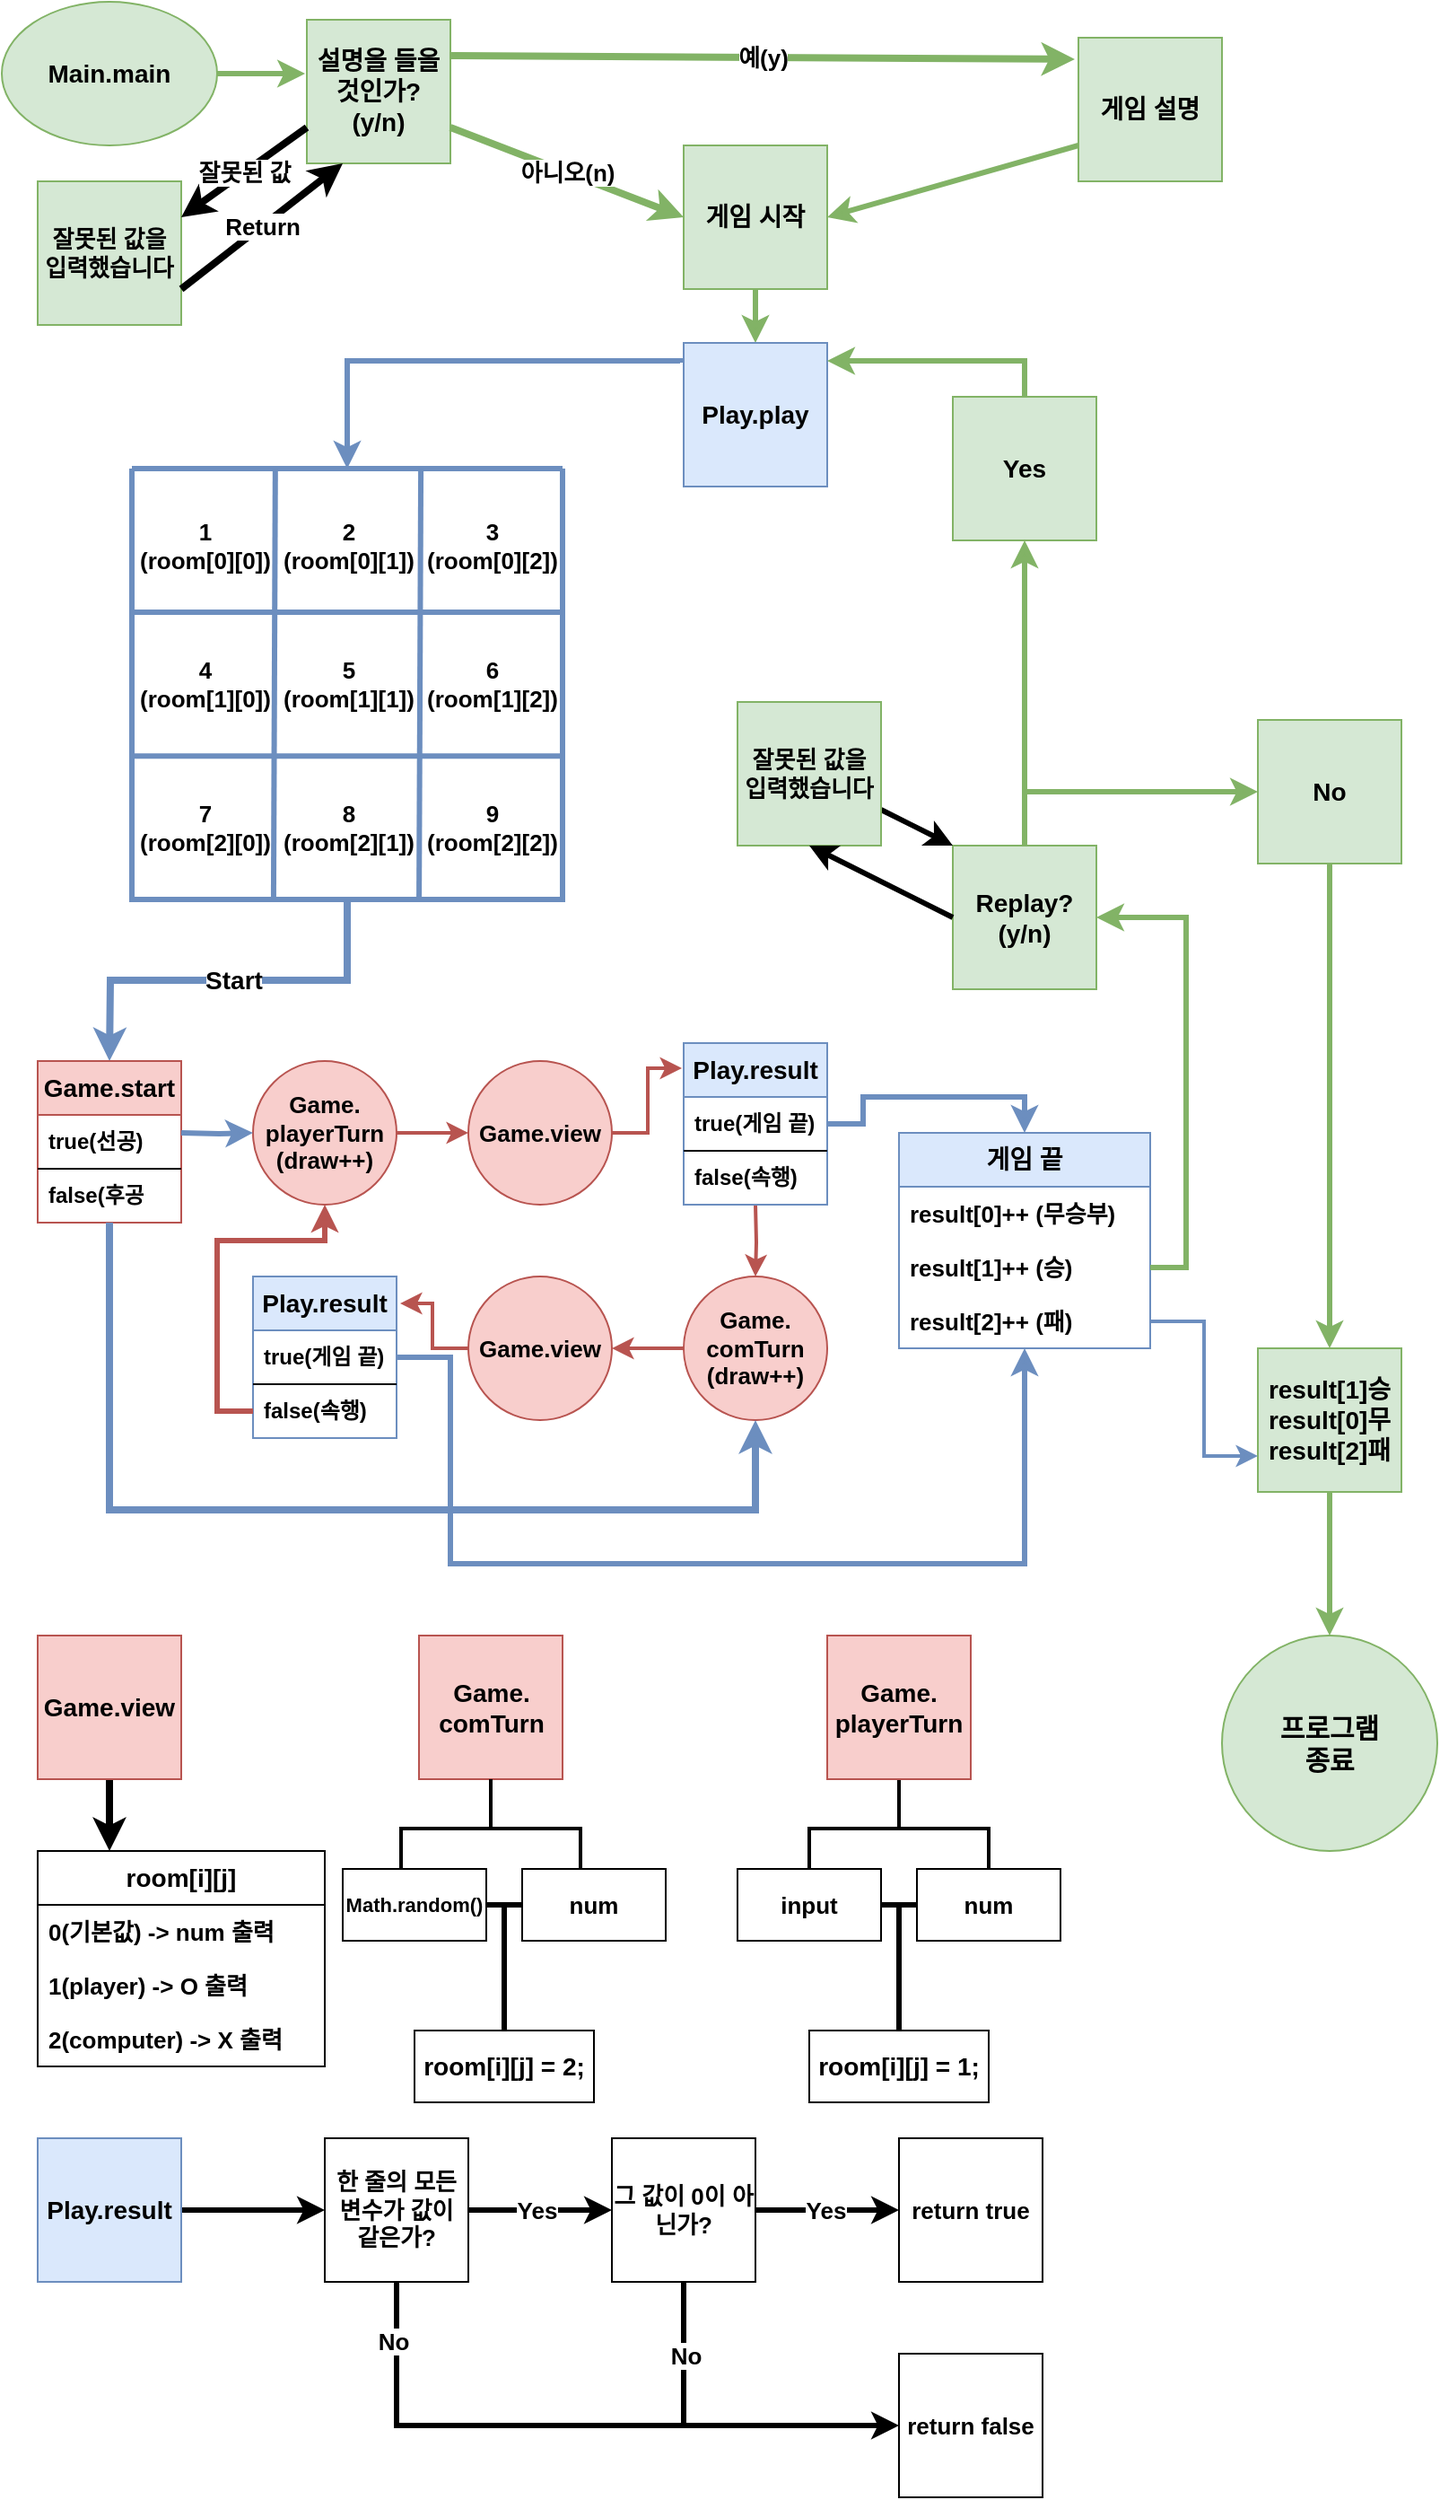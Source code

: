 <mxfile version="24.6.5" type="github">
  <diagram name="페이지-1" id="zQ6fkaXsuuHTTgVvBU81">
    <mxGraphModel dx="1434" dy="780" grid="1" gridSize="10" guides="1" tooltips="1" connect="1" arrows="1" fold="1" page="1" pageScale="1" pageWidth="827" pageHeight="1169" math="0" shadow="0">
      <root>
        <mxCell id="0" />
        <mxCell id="1" parent="0" />
        <mxCell id="F0Aoox405uuBWXgV2QDC-126" value="" style="strokeWidth=2;html=1;shape=mxgraph.flowchart.annotation_2;align=left;labelPosition=right;pointerEvents=1;rotation=90;" vertex="1" parent="1">
          <mxGeometry x="492.5" y="977.5" width="55" height="100" as="geometry" />
        </mxCell>
        <mxCell id="F0Aoox405uuBWXgV2QDC-1" value="Main.main" style="ellipse;whiteSpace=wrap;html=1;fontStyle=1;fontSize=14;fillColor=#d5e8d4;strokeColor=#82b366;" vertex="1" parent="1">
          <mxGeometry x="20" y="10" width="120" height="80" as="geometry" />
        </mxCell>
        <mxCell id="F0Aoox405uuBWXgV2QDC-2" value="설명을 들을 것인가?&lt;div style=&quot;font-size: 14px;&quot;&gt;(y/n)&lt;/div&gt;" style="whiteSpace=wrap;html=1;aspect=fixed;fontStyle=1;fontSize=14;fillColor=#d5e8d4;strokeColor=#82b366;" vertex="1" parent="1">
          <mxGeometry x="190" y="20" width="80" height="80" as="geometry" />
        </mxCell>
        <mxCell id="F0Aoox405uuBWXgV2QDC-166" style="edgeStyle=orthogonalEdgeStyle;rounded=0;orthogonalLoop=1;jettySize=auto;html=1;exitX=0.5;exitY=1;exitDx=0;exitDy=0;entryX=0.5;entryY=0;entryDx=0;entryDy=0;strokeWidth=3;fillColor=#d5e8d4;strokeColor=#82b366;" edge="1" parent="1" source="F0Aoox405uuBWXgV2QDC-6" target="F0Aoox405uuBWXgV2QDC-29">
          <mxGeometry relative="1" as="geometry" />
        </mxCell>
        <mxCell id="F0Aoox405uuBWXgV2QDC-6" value="게임 시작" style="whiteSpace=wrap;html=1;aspect=fixed;fontStyle=1;fontSize=14;fillColor=#d5e8d4;strokeColor=#82b366;" vertex="1" parent="1">
          <mxGeometry x="400" y="90" width="80" height="80" as="geometry" />
        </mxCell>
        <mxCell id="F0Aoox405uuBWXgV2QDC-162" style="rounded=0;orthogonalLoop=1;jettySize=auto;html=1;exitX=0;exitY=0.75;exitDx=0;exitDy=0;entryX=1;entryY=0.5;entryDx=0;entryDy=0;strokeWidth=3;fillColor=#d5e8d4;strokeColor=#82b366;" edge="1" parent="1" source="F0Aoox405uuBWXgV2QDC-16" target="F0Aoox405uuBWXgV2QDC-6">
          <mxGeometry relative="1" as="geometry" />
        </mxCell>
        <mxCell id="F0Aoox405uuBWXgV2QDC-16" value="게임 설명" style="whiteSpace=wrap;html=1;aspect=fixed;fontStyle=1;fontSize=14;fillColor=#d5e8d4;strokeColor=#82b366;" vertex="1" parent="1">
          <mxGeometry x="620" y="30" width="80" height="80" as="geometry" />
        </mxCell>
        <mxCell id="F0Aoox405uuBWXgV2QDC-17" value="" style="endArrow=classic;html=1;rounded=0;entryX=-0.025;entryY=0.15;entryDx=0;entryDy=0;strokeWidth=4;exitX=1;exitY=0.25;exitDx=0;exitDy=0;entryPerimeter=0;fillColor=#d5e8d4;strokeColor=#82b366;" edge="1" parent="1" source="F0Aoox405uuBWXgV2QDC-2" target="F0Aoox405uuBWXgV2QDC-16">
          <mxGeometry relative="1" as="geometry">
            <mxPoint x="170" y="170" as="sourcePoint" />
            <mxPoint x="200" y="200" as="targetPoint" />
          </mxGeometry>
        </mxCell>
        <mxCell id="F0Aoox405uuBWXgV2QDC-18" value="예(y)" style="edgeLabel;resizable=0;html=1;;align=center;verticalAlign=middle;fontStyle=1;fontSize=13;" connectable="0" vertex="1" parent="F0Aoox405uuBWXgV2QDC-17">
          <mxGeometry relative="1" as="geometry" />
        </mxCell>
        <mxCell id="F0Aoox405uuBWXgV2QDC-21" value="잘못된 값을&lt;div style=&quot;font-size: 13px;&quot;&gt;입력했습니다&lt;/div&gt;" style="whiteSpace=wrap;html=1;aspect=fixed;fontStyle=1;fontSize=13;fillColor=#d5e8d4;strokeColor=#82b366;" vertex="1" parent="1">
          <mxGeometry x="40" y="110" width="80" height="80" as="geometry" />
        </mxCell>
        <mxCell id="F0Aoox405uuBWXgV2QDC-23" value="" style="endArrow=classic;html=1;rounded=0;entryX=1;entryY=0.25;entryDx=0;entryDy=0;strokeWidth=4;exitX=0;exitY=0.75;exitDx=0;exitDy=0;" edge="1" parent="1" source="F0Aoox405uuBWXgV2QDC-2" target="F0Aoox405uuBWXgV2QDC-21">
          <mxGeometry relative="1" as="geometry">
            <mxPoint x="120" y="119.5" as="sourcePoint" />
            <mxPoint x="170" y="120" as="targetPoint" />
          </mxGeometry>
        </mxCell>
        <mxCell id="F0Aoox405uuBWXgV2QDC-24" value="잘못된 값" style="edgeLabel;resizable=0;html=1;;align=center;verticalAlign=middle;fontStyle=1;fontSize=13;" connectable="0" vertex="1" parent="F0Aoox405uuBWXgV2QDC-23">
          <mxGeometry relative="1" as="geometry" />
        </mxCell>
        <mxCell id="F0Aoox405uuBWXgV2QDC-27" value="" style="endArrow=classic;html=1;rounded=0;strokeWidth=4;exitX=1;exitY=0.75;exitDx=0;exitDy=0;entryX=0.25;entryY=1;entryDx=0;entryDy=0;" edge="1" parent="1" source="F0Aoox405uuBWXgV2QDC-21" target="F0Aoox405uuBWXgV2QDC-2">
          <mxGeometry relative="1" as="geometry">
            <mxPoint x="200" y="140" as="sourcePoint" />
            <mxPoint x="422" y="110" as="targetPoint" />
          </mxGeometry>
        </mxCell>
        <mxCell id="F0Aoox405uuBWXgV2QDC-28" value="Return" style="edgeLabel;resizable=0;html=1;;align=center;verticalAlign=middle;fontStyle=1;fontSize=13;" connectable="0" vertex="1" parent="F0Aoox405uuBWXgV2QDC-27">
          <mxGeometry relative="1" as="geometry" />
        </mxCell>
        <mxCell id="F0Aoox405uuBWXgV2QDC-76" style="edgeStyle=orthogonalEdgeStyle;rounded=0;orthogonalLoop=1;jettySize=auto;html=1;entryX=0.5;entryY=0;entryDx=0;entryDy=0;strokeWidth=4;exitX=0.5;exitY=1;exitDx=0;exitDy=0;fillColor=#dae8fc;strokeColor=#6c8ebf;" edge="1" parent="1" source="F0Aoox405uuBWXgV2QDC-34">
          <mxGeometry relative="1" as="geometry">
            <mxPoint x="120" y="520" as="sourcePoint" />
            <mxPoint x="80" y="600" as="targetPoint" />
          </mxGeometry>
        </mxCell>
        <mxCell id="F0Aoox405uuBWXgV2QDC-77" value="Start" style="edgeLabel;html=1;align=center;verticalAlign=middle;resizable=0;points=[];fontSize=14;fontStyle=1" vertex="1" connectable="0" parent="F0Aoox405uuBWXgV2QDC-76">
          <mxGeometry x="-0.017" relative="1" as="geometry">
            <mxPoint as="offset" />
          </mxGeometry>
        </mxCell>
        <mxCell id="F0Aoox405uuBWXgV2QDC-167" style="edgeStyle=orthogonalEdgeStyle;rounded=0;orthogonalLoop=1;jettySize=auto;html=1;exitX=-0.025;exitY=0.138;exitDx=0;exitDy=0;entryX=0.5;entryY=0;entryDx=0;entryDy=0;strokeWidth=3;fillColor=#dae8fc;strokeColor=#6c8ebf;exitPerimeter=0;" edge="1" parent="1" source="F0Aoox405uuBWXgV2QDC-29" target="F0Aoox405uuBWXgV2QDC-34">
          <mxGeometry relative="1" as="geometry">
            <Array as="points">
              <mxPoint x="398" y="210" />
              <mxPoint x="213" y="210" />
            </Array>
          </mxGeometry>
        </mxCell>
        <mxCell id="F0Aoox405uuBWXgV2QDC-29" value="Play.play" style="whiteSpace=wrap;html=1;aspect=fixed;fontStyle=1;fontSize=14;fillColor=#dae8fc;strokeColor=#6c8ebf;" vertex="1" parent="1">
          <mxGeometry x="400" y="200" width="80" height="80" as="geometry" />
        </mxCell>
        <mxCell id="F0Aoox405uuBWXgV2QDC-34" value="" style="swimlane;startSize=0;fillColor=#dae8fc;strokeColor=#6c8ebf;strokeWidth=3;" vertex="1" parent="1">
          <mxGeometry x="92.5" y="270" width="240" height="240" as="geometry" />
        </mxCell>
        <mxCell id="F0Aoox405uuBWXgV2QDC-39" value="" style="endArrow=none;html=1;rounded=0;" edge="1" parent="F0Aoox405uuBWXgV2QDC-34" target="F0Aoox405uuBWXgV2QDC-34">
          <mxGeometry width="50" height="50" relative="1" as="geometry">
            <mxPoint x="80" y="240" as="sourcePoint" />
            <mxPoint x="130" y="190" as="targetPoint" />
          </mxGeometry>
        </mxCell>
        <mxCell id="F0Aoox405uuBWXgV2QDC-42" value="" style="endArrow=none;html=1;rounded=0;entryX=0.333;entryY=0;entryDx=0;entryDy=0;entryPerimeter=0;exitX=0.329;exitY=0.996;exitDx=0;exitDy=0;exitPerimeter=0;fillColor=#dae8fc;strokeColor=#6c8ebf;strokeWidth=3;" edge="1" parent="F0Aoox405uuBWXgV2QDC-34">
          <mxGeometry width="50" height="50" relative="1" as="geometry">
            <mxPoint x="160.04" y="239.96" as="sourcePoint" />
            <mxPoint x="161.04" y="0.96" as="targetPoint" />
          </mxGeometry>
        </mxCell>
        <mxCell id="F0Aoox405uuBWXgV2QDC-43" value="" style="endArrow=none;html=1;rounded=0;exitX=0.004;exitY=0.333;exitDx=0;exitDy=0;exitPerimeter=0;fillColor=#dae8fc;strokeColor=#6c8ebf;strokeWidth=3;" edge="1" parent="F0Aoox405uuBWXgV2QDC-34">
          <mxGeometry width="50" height="50" relative="1" as="geometry">
            <mxPoint x="-7.959e-15" y="160.08" as="sourcePoint" />
            <mxPoint x="240.0" y="160.08" as="targetPoint" />
          </mxGeometry>
        </mxCell>
        <mxCell id="F0Aoox405uuBWXgV2QDC-41" value="" style="endArrow=none;html=1;rounded=0;exitX=0;exitY=0.25;exitDx=0;exitDy=0;entryX=1;entryY=0.25;entryDx=0;entryDy=0;fillColor=#dae8fc;strokeColor=#6c8ebf;strokeWidth=3;" edge="1" parent="F0Aoox405uuBWXgV2QDC-34">
          <mxGeometry width="50" height="50" relative="1" as="geometry">
            <mxPoint y="80" as="sourcePoint" />
            <mxPoint x="240" y="80" as="targetPoint" />
          </mxGeometry>
        </mxCell>
        <mxCell id="F0Aoox405uuBWXgV2QDC-45" value="1&lt;div&gt;&lt;span style=&quot;background-color: initial;&quot;&gt;(room[0][0])&lt;/span&gt;&lt;/div&gt;" style="text;html=1;align=center;verticalAlign=middle;resizable=0;points=[];autosize=1;strokeColor=none;fillColor=none;fontStyle=1;fontSize=13;" vertex="1" parent="F0Aoox405uuBWXgV2QDC-34">
          <mxGeometry x="-5" y="23" width="90" height="40" as="geometry" />
        </mxCell>
        <mxCell id="F0Aoox405uuBWXgV2QDC-46" value="2&lt;div&gt;(room[0][1])&lt;/div&gt;" style="text;html=1;align=center;verticalAlign=middle;resizable=0;points=[];autosize=1;strokeColor=none;fillColor=none;fontStyle=1;fontSize=13;" vertex="1" parent="F0Aoox405uuBWXgV2QDC-34">
          <mxGeometry x="75" y="23" width="90" height="40" as="geometry" />
        </mxCell>
        <mxCell id="F0Aoox405uuBWXgV2QDC-47" value="3&lt;div&gt;(room[0][2])&lt;/div&gt;" style="text;html=1;align=center;verticalAlign=middle;resizable=0;points=[];autosize=1;strokeColor=none;fillColor=none;fontStyle=1;fontSize=13;" vertex="1" parent="F0Aoox405uuBWXgV2QDC-34">
          <mxGeometry x="155" y="23" width="90" height="40" as="geometry" />
        </mxCell>
        <mxCell id="F0Aoox405uuBWXgV2QDC-48" value="6&lt;div&gt;(room[1][2])&lt;/div&gt;" style="text;html=1;align=center;verticalAlign=middle;resizable=0;points=[];autosize=1;strokeColor=none;fillColor=none;fontStyle=1;fontSize=13;" vertex="1" parent="F0Aoox405uuBWXgV2QDC-34">
          <mxGeometry x="155" y="100" width="90" height="40" as="geometry" />
        </mxCell>
        <mxCell id="F0Aoox405uuBWXgV2QDC-49" value="5&lt;div&gt;(room[1][1])&lt;/div&gt;" style="text;html=1;align=center;verticalAlign=middle;resizable=0;points=[];autosize=1;strokeColor=none;fillColor=none;fontStyle=1;fontSize=13;" vertex="1" parent="F0Aoox405uuBWXgV2QDC-34">
          <mxGeometry x="75" y="100" width="90" height="40" as="geometry" />
        </mxCell>
        <mxCell id="F0Aoox405uuBWXgV2QDC-50" value="4&lt;div&gt;(room[1][0])&lt;br&gt;&lt;/div&gt;" style="text;html=1;align=center;verticalAlign=middle;resizable=0;points=[];autosize=1;strokeColor=none;fillColor=none;fontStyle=1;fontSize=13;" vertex="1" parent="F0Aoox405uuBWXgV2QDC-34">
          <mxGeometry x="-5" y="100" width="90" height="40" as="geometry" />
        </mxCell>
        <mxCell id="F0Aoox405uuBWXgV2QDC-51" value="7&lt;div&gt;(room[2][0])&lt;/div&gt;" style="text;html=1;align=center;verticalAlign=middle;resizable=0;points=[];autosize=1;strokeColor=none;fillColor=none;fontStyle=1;fontSize=13;" vertex="1" parent="F0Aoox405uuBWXgV2QDC-34">
          <mxGeometry x="-5" y="180" width="90" height="40" as="geometry" />
        </mxCell>
        <mxCell id="F0Aoox405uuBWXgV2QDC-52" value="8&lt;div&gt;(room[2][1])&lt;/div&gt;" style="text;html=1;align=center;verticalAlign=middle;resizable=0;points=[];autosize=1;strokeColor=none;fillColor=none;fontStyle=1;fontSize=13;" vertex="1" parent="F0Aoox405uuBWXgV2QDC-34">
          <mxGeometry x="75" y="180" width="90" height="40" as="geometry" />
        </mxCell>
        <mxCell id="F0Aoox405uuBWXgV2QDC-53" value="9&lt;div&gt;(room[2][2])&lt;/div&gt;" style="text;html=1;align=center;verticalAlign=middle;resizable=0;points=[];autosize=1;strokeColor=none;fillColor=none;fontStyle=1;fontSize=13;" vertex="1" parent="F0Aoox405uuBWXgV2QDC-34">
          <mxGeometry x="155" y="180" width="90" height="40" as="geometry" />
        </mxCell>
        <mxCell id="F0Aoox405uuBWXgV2QDC-40" value="" style="endArrow=none;html=1;rounded=0;entryX=0.333;entryY=0;entryDx=0;entryDy=0;entryPerimeter=0;exitX=0.329;exitY=0.996;exitDx=0;exitDy=0;exitPerimeter=0;fillColor=#dae8fc;strokeColor=#6c8ebf;strokeWidth=3;" edge="1" parent="1" source="F0Aoox405uuBWXgV2QDC-34" target="F0Aoox405uuBWXgV2QDC-34">
          <mxGeometry width="50" height="50" relative="1" as="geometry">
            <mxPoint x="280" y="630" as="sourcePoint" />
            <mxPoint x="630" y="480" as="targetPoint" />
          </mxGeometry>
        </mxCell>
        <mxCell id="F0Aoox405uuBWXgV2QDC-60" style="edgeStyle=orthogonalEdgeStyle;rounded=0;orthogonalLoop=1;jettySize=auto;html=1;exitX=0.5;exitY=1;exitDx=0;exitDy=0;entryX=0.5;entryY=0;entryDx=0;entryDy=0;strokeWidth=4;" edge="1" parent="1" source="F0Aoox405uuBWXgV2QDC-54">
          <mxGeometry relative="1" as="geometry">
            <mxPoint x="80" y="1040" as="targetPoint" />
          </mxGeometry>
        </mxCell>
        <mxCell id="F0Aoox405uuBWXgV2QDC-54" value="Game.view" style="whiteSpace=wrap;html=1;aspect=fixed;fontStyle=1;fontSize=14;fillColor=#f8cecc;strokeColor=#b85450;" vertex="1" parent="1">
          <mxGeometry x="40" y="920" width="80" height="80" as="geometry" />
        </mxCell>
        <mxCell id="F0Aoox405uuBWXgV2QDC-61" value="&lt;font style=&quot;font-size: 14px;&quot;&gt;&lt;b&gt;room[i][j]&lt;/b&gt;&lt;/font&gt;" style="swimlane;fontStyle=0;childLayout=stackLayout;horizontal=1;startSize=30;horizontalStack=0;resizeParent=1;resizeParentMax=0;resizeLast=0;collapsible=1;marginBottom=0;whiteSpace=wrap;html=1;" vertex="1" parent="1">
          <mxGeometry x="40" y="1040" width="160" height="120" as="geometry">
            <mxRectangle x="480" y="160" width="100" height="30" as="alternateBounds" />
          </mxGeometry>
        </mxCell>
        <mxCell id="F0Aoox405uuBWXgV2QDC-62" value="0(기본값) -&amp;gt; num 출력" style="text;strokeColor=none;fillColor=none;align=left;verticalAlign=middle;spacingLeft=4;spacingRight=4;overflow=hidden;points=[[0,0.5],[1,0.5]];portConstraint=eastwest;rotatable=0;whiteSpace=wrap;html=1;fontStyle=1;fontSize=13;" vertex="1" parent="F0Aoox405uuBWXgV2QDC-61">
          <mxGeometry y="30" width="160" height="30" as="geometry" />
        </mxCell>
        <mxCell id="F0Aoox405uuBWXgV2QDC-63" value="1(player) -&amp;gt; O 출력" style="text;strokeColor=none;fillColor=none;align=left;verticalAlign=middle;spacingLeft=4;spacingRight=4;overflow=hidden;points=[[0,0.5],[1,0.5]];portConstraint=eastwest;rotatable=0;whiteSpace=wrap;html=1;fontStyle=1;fontSize=13;" vertex="1" parent="F0Aoox405uuBWXgV2QDC-61">
          <mxGeometry y="60" width="160" height="30" as="geometry" />
        </mxCell>
        <mxCell id="F0Aoox405uuBWXgV2QDC-64" value="2(computer) -&amp;gt; X 출력" style="text;strokeColor=none;fillColor=none;align=left;verticalAlign=middle;spacingLeft=4;spacingRight=4;overflow=hidden;points=[[0,0.5],[1,0.5]];portConstraint=eastwest;rotatable=0;whiteSpace=wrap;html=1;fontStyle=1;fontSize=13;" vertex="1" parent="F0Aoox405uuBWXgV2QDC-61">
          <mxGeometry y="90" width="160" height="30" as="geometry" />
        </mxCell>
        <mxCell id="F0Aoox405uuBWXgV2QDC-79" style="edgeStyle=orthogonalEdgeStyle;rounded=0;orthogonalLoop=1;jettySize=auto;html=1;exitX=1;exitY=0.5;exitDx=0;exitDy=0;entryX=0;entryY=0.5;entryDx=0;entryDy=0;strokeWidth=2;fillColor=#f8cecc;strokeColor=#b85450;" edge="1" parent="1" source="F0Aoox405uuBWXgV2QDC-66" target="F0Aoox405uuBWXgV2QDC-68">
          <mxGeometry relative="1" as="geometry" />
        </mxCell>
        <mxCell id="F0Aoox405uuBWXgV2QDC-66" value="Game.&lt;div style=&quot;font-size: 13px;&quot;&gt;playerTurn&lt;/div&gt;&lt;div style=&quot;font-size: 13px;&quot;&gt;(draw++)&lt;/div&gt;" style="ellipse;whiteSpace=wrap;html=1;aspect=fixed;fontStyle=1;fontSize=13;fillColor=#f8cecc;strokeColor=#b85450;" vertex="1" parent="1">
          <mxGeometry x="160" y="600" width="80" height="80" as="geometry" />
        </mxCell>
        <mxCell id="F0Aoox405uuBWXgV2QDC-81" style="edgeStyle=orthogonalEdgeStyle;rounded=0;orthogonalLoop=1;jettySize=auto;html=1;exitX=0.5;exitY=1;exitDx=0;exitDy=0;entryX=0.5;entryY=0;entryDx=0;entryDy=0;strokeWidth=2;fillColor=#f8cecc;strokeColor=#b85450;" edge="1" parent="1" target="F0Aoox405uuBWXgV2QDC-71">
          <mxGeometry relative="1" as="geometry">
            <mxPoint x="440" y="680" as="sourcePoint" />
          </mxGeometry>
        </mxCell>
        <mxCell id="F0Aoox405uuBWXgV2QDC-80" style="edgeStyle=orthogonalEdgeStyle;rounded=0;orthogonalLoop=1;jettySize=auto;html=1;entryX=-0.012;entryY=0.156;entryDx=0;entryDy=0;strokeWidth=2;entryPerimeter=0;fillColor=#f8cecc;strokeColor=#b85450;" edge="1" parent="1" source="F0Aoox405uuBWXgV2QDC-68" target="F0Aoox405uuBWXgV2QDC-94">
          <mxGeometry relative="1" as="geometry">
            <mxPoint x="400" y="640" as="targetPoint" />
          </mxGeometry>
        </mxCell>
        <mxCell id="F0Aoox405uuBWXgV2QDC-68" value="Game.view" style="ellipse;whiteSpace=wrap;html=1;aspect=fixed;fontStyle=1;fontSize=13;fillColor=#f8cecc;strokeColor=#b85450;" vertex="1" parent="1">
          <mxGeometry x="280" y="600" width="80" height="80" as="geometry" />
        </mxCell>
        <mxCell id="F0Aoox405uuBWXgV2QDC-83" style="edgeStyle=orthogonalEdgeStyle;rounded=0;orthogonalLoop=1;jettySize=auto;html=1;exitX=0;exitY=0.5;exitDx=0;exitDy=0;entryX=1.025;entryY=0.167;entryDx=0;entryDy=0;strokeWidth=2;entryPerimeter=0;fillColor=#f8cecc;strokeColor=#b85450;" edge="1" parent="1" source="F0Aoox405uuBWXgV2QDC-70" target="F0Aoox405uuBWXgV2QDC-98">
          <mxGeometry relative="1" as="geometry">
            <mxPoint x="240" y="760" as="targetPoint" />
          </mxGeometry>
        </mxCell>
        <mxCell id="F0Aoox405uuBWXgV2QDC-70" value="Game.view" style="ellipse;whiteSpace=wrap;html=1;aspect=fixed;fontStyle=1;fontSize=13;fillColor=#f8cecc;strokeColor=#b85450;" vertex="1" parent="1">
          <mxGeometry x="280" y="720" width="80" height="80" as="geometry" />
        </mxCell>
        <mxCell id="F0Aoox405uuBWXgV2QDC-82" style="edgeStyle=orthogonalEdgeStyle;rounded=0;orthogonalLoop=1;jettySize=auto;html=1;exitX=0;exitY=0.5;exitDx=0;exitDy=0;entryX=1;entryY=0.5;entryDx=0;entryDy=0;strokeWidth=2;fillColor=#f8cecc;strokeColor=#b85450;" edge="1" parent="1" source="F0Aoox405uuBWXgV2QDC-71" target="F0Aoox405uuBWXgV2QDC-70">
          <mxGeometry relative="1" as="geometry" />
        </mxCell>
        <mxCell id="F0Aoox405uuBWXgV2QDC-71" value="Game.&lt;div style=&quot;font-size: 13px;&quot;&gt;comTurn&lt;/div&gt;&lt;div style=&quot;font-size: 13px;&quot;&gt;(draw++)&lt;/div&gt;" style="ellipse;whiteSpace=wrap;html=1;aspect=fixed;fontStyle=1;fontSize=13;fillColor=#f8cecc;strokeColor=#b85450;" vertex="1" parent="1">
          <mxGeometry x="400" y="720" width="80" height="80" as="geometry" />
        </mxCell>
        <mxCell id="F0Aoox405uuBWXgV2QDC-85" value="Game.start" style="swimlane;fontStyle=1;childLayout=stackLayout;horizontal=1;startSize=30;horizontalStack=0;resizeParent=1;resizeParentMax=0;resizeLast=0;collapsible=1;marginBottom=0;whiteSpace=wrap;html=1;fontSize=14;fillColor=#f8cecc;strokeColor=#b85450;movable=0;resizable=0;rotatable=0;deletable=0;editable=0;locked=1;connectable=0;" vertex="1" parent="1">
          <mxGeometry x="40" y="600" width="80" height="90" as="geometry" />
        </mxCell>
        <mxCell id="F0Aoox405uuBWXgV2QDC-89" value="" style="endArrow=none;html=1;rounded=0;exitX=-0.012;exitY=-0.133;exitDx=0;exitDy=0;exitPerimeter=0;entryX=0.988;entryY=0.867;entryDx=0;entryDy=0;entryPerimeter=0;" edge="1" parent="F0Aoox405uuBWXgV2QDC-85">
          <mxGeometry width="50" height="50" relative="1" as="geometry">
            <mxPoint x="-3.642e-14" y="60.0" as="sourcePoint" />
            <mxPoint x="80.0" y="60.0" as="targetPoint" />
          </mxGeometry>
        </mxCell>
        <mxCell id="F0Aoox405uuBWXgV2QDC-86" value="true(선공)" style="text;strokeColor=none;fillColor=none;align=left;verticalAlign=middle;spacingLeft=4;spacingRight=4;overflow=hidden;points=[[0,0.5],[1,0.5]];portConstraint=eastwest;rotatable=0;whiteSpace=wrap;html=1;fontStyle=1" vertex="1" parent="F0Aoox405uuBWXgV2QDC-85">
          <mxGeometry y="30" width="80" height="30" as="geometry" />
        </mxCell>
        <mxCell id="F0Aoox405uuBWXgV2QDC-87" value="false(후공" style="text;strokeColor=none;fillColor=none;align=left;verticalAlign=middle;spacingLeft=4;spacingRight=4;overflow=hidden;points=[[0,0.5],[1,0.5]];portConstraint=eastwest;rotatable=0;whiteSpace=wrap;html=1;fontStyle=1" vertex="1" parent="F0Aoox405uuBWXgV2QDC-85">
          <mxGeometry y="60" width="80" height="30" as="geometry" />
        </mxCell>
        <mxCell id="F0Aoox405uuBWXgV2QDC-92" style="edgeStyle=orthogonalEdgeStyle;rounded=0;orthogonalLoop=1;jettySize=auto;html=1;entryX=0;entryY=0.5;entryDx=0;entryDy=0;strokeWidth=3;fillColor=#dae8fc;strokeColor=#6c8ebf;" edge="1" parent="1" target="F0Aoox405uuBWXgV2QDC-66">
          <mxGeometry relative="1" as="geometry">
            <mxPoint x="120" y="640" as="sourcePoint" />
          </mxGeometry>
        </mxCell>
        <mxCell id="F0Aoox405uuBWXgV2QDC-93" style="edgeStyle=orthogonalEdgeStyle;rounded=0;orthogonalLoop=1;jettySize=auto;html=1;entryX=0.5;entryY=1;entryDx=0;entryDy=0;strokeWidth=4;curved=0;fillColor=#dae8fc;strokeColor=#6c8ebf;" edge="1" parent="1" target="F0Aoox405uuBWXgV2QDC-71">
          <mxGeometry relative="1" as="geometry">
            <mxPoint x="80" y="690" as="sourcePoint" />
            <Array as="points">
              <mxPoint x="80" y="850" />
              <mxPoint x="440" y="850" />
            </Array>
          </mxGeometry>
        </mxCell>
        <mxCell id="F0Aoox405uuBWXgV2QDC-94" value="Play.result" style="swimlane;fontStyle=1;childLayout=stackLayout;horizontal=1;startSize=30;horizontalStack=0;resizeParent=1;resizeParentMax=0;resizeLast=0;collapsible=1;marginBottom=0;whiteSpace=wrap;html=1;fontSize=14;fillColor=#dae8fc;strokeColor=#6c8ebf;movable=0;resizable=0;rotatable=0;deletable=0;editable=0;locked=1;connectable=0;" vertex="1" parent="1">
          <mxGeometry x="400" y="590" width="80" height="90" as="geometry" />
        </mxCell>
        <mxCell id="F0Aoox405uuBWXgV2QDC-95" value="" style="endArrow=none;html=1;rounded=0;exitX=-0.012;exitY=-0.133;exitDx=0;exitDy=0;exitPerimeter=0;entryX=0.988;entryY=0.867;entryDx=0;entryDy=0;entryPerimeter=0;" edge="1" parent="F0Aoox405uuBWXgV2QDC-94">
          <mxGeometry width="50" height="50" relative="1" as="geometry">
            <mxPoint x="-3.642e-14" y="60.0" as="sourcePoint" />
            <mxPoint x="80.0" y="60.0" as="targetPoint" />
          </mxGeometry>
        </mxCell>
        <mxCell id="F0Aoox405uuBWXgV2QDC-96" value="true(게임 끝)" style="text;strokeColor=none;fillColor=none;align=left;verticalAlign=middle;spacingLeft=4;spacingRight=4;overflow=hidden;points=[[0,0.5],[1,0.5]];portConstraint=eastwest;rotatable=0;whiteSpace=wrap;html=1;fontStyle=1" vertex="1" parent="F0Aoox405uuBWXgV2QDC-94">
          <mxGeometry y="30" width="80" height="30" as="geometry" />
        </mxCell>
        <mxCell id="F0Aoox405uuBWXgV2QDC-97" value="false(속행)" style="text;strokeColor=none;fillColor=none;align=left;verticalAlign=middle;spacingLeft=4;spacingRight=4;overflow=hidden;points=[[0,0.5],[1,0.5]];portConstraint=eastwest;rotatable=0;whiteSpace=wrap;html=1;fontStyle=1" vertex="1" parent="F0Aoox405uuBWXgV2QDC-94">
          <mxGeometry y="60" width="80" height="30" as="geometry" />
        </mxCell>
        <mxCell id="F0Aoox405uuBWXgV2QDC-98" value="Play.result" style="swimlane;fontStyle=1;childLayout=stackLayout;horizontal=1;startSize=30;horizontalStack=0;resizeParent=1;resizeParentMax=0;resizeLast=0;collapsible=1;marginBottom=0;whiteSpace=wrap;html=1;fontSize=14;fillColor=#dae8fc;strokeColor=#6c8ebf;movable=0;resizable=0;rotatable=0;deletable=0;editable=0;locked=1;connectable=0;" vertex="1" parent="1">
          <mxGeometry x="160" y="720" width="80" height="90" as="geometry" />
        </mxCell>
        <mxCell id="F0Aoox405uuBWXgV2QDC-99" value="" style="endArrow=none;html=1;rounded=0;exitX=-0.012;exitY=-0.133;exitDx=0;exitDy=0;exitPerimeter=0;entryX=0.988;entryY=0.867;entryDx=0;entryDy=0;entryPerimeter=0;" edge="1" parent="F0Aoox405uuBWXgV2QDC-98">
          <mxGeometry width="50" height="50" relative="1" as="geometry">
            <mxPoint x="-3.642e-14" y="60.0" as="sourcePoint" />
            <mxPoint x="80.0" y="60.0" as="targetPoint" />
          </mxGeometry>
        </mxCell>
        <mxCell id="F0Aoox405uuBWXgV2QDC-100" value="true(게임 끝)" style="text;strokeColor=none;fillColor=none;align=left;verticalAlign=middle;spacingLeft=4;spacingRight=4;overflow=hidden;points=[[0,0.5],[1,0.5]];portConstraint=eastwest;rotatable=0;whiteSpace=wrap;html=1;fontStyle=1" vertex="1" parent="F0Aoox405uuBWXgV2QDC-98">
          <mxGeometry y="30" width="80" height="30" as="geometry" />
        </mxCell>
        <mxCell id="F0Aoox405uuBWXgV2QDC-101" value="false(속행)" style="text;strokeColor=none;fillColor=none;align=left;verticalAlign=middle;spacingLeft=4;spacingRight=4;overflow=hidden;points=[[0,0.5],[1,0.5]];portConstraint=eastwest;rotatable=0;whiteSpace=wrap;html=1;fontStyle=1" vertex="1" parent="F0Aoox405uuBWXgV2QDC-98">
          <mxGeometry y="60" width="80" height="30" as="geometry" />
        </mxCell>
        <mxCell id="F0Aoox405uuBWXgV2QDC-105" value="게임 끝" style="swimlane;fontStyle=1;childLayout=stackLayout;horizontal=1;startSize=30;horizontalStack=0;resizeParent=1;resizeParentMax=0;resizeLast=0;collapsible=1;marginBottom=0;whiteSpace=wrap;html=1;fontSize=14;fillColor=#dae8fc;strokeColor=#6c8ebf;movable=0;resizable=0;rotatable=0;deletable=0;editable=0;locked=1;connectable=0;" vertex="1" parent="1">
          <mxGeometry x="520" y="640" width="140" height="120" as="geometry" />
        </mxCell>
        <mxCell id="F0Aoox405uuBWXgV2QDC-106" value="result[0]++ (무승부)" style="text;strokeColor=none;fillColor=none;align=left;verticalAlign=middle;spacingLeft=4;spacingRight=4;overflow=hidden;points=[[0,0.5],[1,0.5]];portConstraint=eastwest;rotatable=0;whiteSpace=wrap;html=1;fontStyle=1;fontSize=13;" vertex="1" parent="F0Aoox405uuBWXgV2QDC-105">
          <mxGeometry y="30" width="140" height="30" as="geometry" />
        </mxCell>
        <mxCell id="F0Aoox405uuBWXgV2QDC-107" value="result[1]++ (승)" style="text;strokeColor=none;fillColor=none;align=left;verticalAlign=middle;spacingLeft=4;spacingRight=4;overflow=hidden;points=[[0,0.5],[1,0.5]];portConstraint=eastwest;rotatable=0;whiteSpace=wrap;html=1;fontStyle=1;fontSize=13;" vertex="1" parent="F0Aoox405uuBWXgV2QDC-105">
          <mxGeometry y="60" width="140" height="30" as="geometry" />
        </mxCell>
        <mxCell id="F0Aoox405uuBWXgV2QDC-108" value="result[2]++ (패)" style="text;strokeColor=none;fillColor=none;align=left;verticalAlign=middle;spacingLeft=4;spacingRight=4;overflow=hidden;points=[[0,0.5],[1,0.5]];portConstraint=eastwest;rotatable=0;whiteSpace=wrap;html=1;fontStyle=1;fontSize=13;" vertex="1" parent="F0Aoox405uuBWXgV2QDC-105">
          <mxGeometry y="90" width="140" height="30" as="geometry" />
        </mxCell>
        <mxCell id="F0Aoox405uuBWXgV2QDC-109" style="edgeStyle=orthogonalEdgeStyle;rounded=0;orthogonalLoop=1;jettySize=auto;html=1;exitX=1;exitY=0.5;exitDx=0;exitDy=0;strokeWidth=3;fillColor=#dae8fc;strokeColor=#6c8ebf;" edge="1" parent="1" source="F0Aoox405uuBWXgV2QDC-100">
          <mxGeometry relative="1" as="geometry">
            <mxPoint x="590" y="760" as="targetPoint" />
            <Array as="points">
              <mxPoint x="270" y="765" />
              <mxPoint x="270" y="880" />
              <mxPoint x="590" y="880" />
            </Array>
          </mxGeometry>
        </mxCell>
        <mxCell id="F0Aoox405uuBWXgV2QDC-110" style="edgeStyle=orthogonalEdgeStyle;rounded=0;orthogonalLoop=1;jettySize=auto;html=1;exitX=1;exitY=0.5;exitDx=0;exitDy=0;entryX=0.5;entryY=0;entryDx=0;entryDy=0;strokeWidth=3;fillColor=#dae8fc;strokeColor=#6c8ebf;" edge="1" parent="1" source="F0Aoox405uuBWXgV2QDC-96" target="F0Aoox405uuBWXgV2QDC-105">
          <mxGeometry relative="1" as="geometry" />
        </mxCell>
        <mxCell id="F0Aoox405uuBWXgV2QDC-111" style="edgeStyle=orthogonalEdgeStyle;rounded=0;orthogonalLoop=1;jettySize=auto;html=1;exitX=0;exitY=0.5;exitDx=0;exitDy=0;entryX=0.5;entryY=1;entryDx=0;entryDy=0;strokeWidth=3;fillColor=#f8cecc;strokeColor=#b85450;" edge="1" parent="1" source="F0Aoox405uuBWXgV2QDC-101" target="F0Aoox405uuBWXgV2QDC-66">
          <mxGeometry relative="1" as="geometry">
            <Array as="points">
              <mxPoint x="140" y="795" />
              <mxPoint x="140" y="700" />
              <mxPoint x="200" y="700" />
            </Array>
          </mxGeometry>
        </mxCell>
        <mxCell id="F0Aoox405uuBWXgV2QDC-112" value="Game.&lt;div&gt;comTurn&lt;/div&gt;" style="whiteSpace=wrap;html=1;aspect=fixed;fontStyle=1;fontSize=14;fillColor=#f8cecc;strokeColor=#b85450;" vertex="1" parent="1">
          <mxGeometry x="252.5" y="920" width="80" height="80" as="geometry" />
        </mxCell>
        <mxCell id="F0Aoox405uuBWXgV2QDC-113" value="Game.&lt;div&gt;playerTurn&lt;/div&gt;" style="whiteSpace=wrap;html=1;aspect=fixed;fontStyle=1;fontSize=14;fillColor=#f8cecc;strokeColor=#b85450;" vertex="1" parent="1">
          <mxGeometry x="480" y="920" width="80" height="80" as="geometry" />
        </mxCell>
        <mxCell id="F0Aoox405uuBWXgV2QDC-114" value="" style="strokeWidth=2;html=1;shape=mxgraph.flowchart.annotation_2;align=left;labelPosition=right;pointerEvents=1;rotation=90;" vertex="1" parent="1">
          <mxGeometry x="265" y="977.5" width="55" height="100" as="geometry" />
        </mxCell>
        <mxCell id="F0Aoox405uuBWXgV2QDC-116" value="Math.random()" style="rounded=0;whiteSpace=wrap;html=1;fontStyle=1;fontSize=11;" vertex="1" parent="1">
          <mxGeometry x="210" y="1050" width="80" height="40" as="geometry" />
        </mxCell>
        <mxCell id="F0Aoox405uuBWXgV2QDC-117" value="num" style="rounded=0;whiteSpace=wrap;html=1;fontStyle=1;fontSize=13;" vertex="1" parent="1">
          <mxGeometry x="310" y="1050" width="80" height="40" as="geometry" />
        </mxCell>
        <mxCell id="F0Aoox405uuBWXgV2QDC-118" value="" style="endArrow=none;html=1;rounded=0;exitX=1;exitY=0.5;exitDx=0;exitDy=0;entryX=0;entryY=0.5;entryDx=0;entryDy=0;strokeWidth=3;" edge="1" parent="1" source="F0Aoox405uuBWXgV2QDC-116" target="F0Aoox405uuBWXgV2QDC-117">
          <mxGeometry width="50" height="50" relative="1" as="geometry">
            <mxPoint x="320" y="1170" as="sourcePoint" />
            <mxPoint x="370" y="1120" as="targetPoint" />
          </mxGeometry>
        </mxCell>
        <mxCell id="F0Aoox405uuBWXgV2QDC-119" value="" style="endArrow=none;html=1;rounded=0;strokeWidth=3;" edge="1" parent="1">
          <mxGeometry width="50" height="50" relative="1" as="geometry">
            <mxPoint x="300" y="1070" as="sourcePoint" />
            <mxPoint x="300" y="1140" as="targetPoint" />
          </mxGeometry>
        </mxCell>
        <mxCell id="F0Aoox405uuBWXgV2QDC-120" value="room[i][j] = 2;" style="rounded=0;whiteSpace=wrap;html=1;fontStyle=1;fontSize=14;" vertex="1" parent="1">
          <mxGeometry x="250" y="1140" width="100" height="40" as="geometry" />
        </mxCell>
        <mxCell id="F0Aoox405uuBWXgV2QDC-121" value="input" style="rounded=0;whiteSpace=wrap;html=1;fontStyle=1;fontSize=13;" vertex="1" parent="1">
          <mxGeometry x="430" y="1050" width="80" height="40" as="geometry" />
        </mxCell>
        <mxCell id="F0Aoox405uuBWXgV2QDC-122" value="num" style="rounded=0;whiteSpace=wrap;html=1;fontStyle=1;fontSize=13;" vertex="1" parent="1">
          <mxGeometry x="530" y="1050" width="80" height="40" as="geometry" />
        </mxCell>
        <mxCell id="F0Aoox405uuBWXgV2QDC-123" value="" style="endArrow=none;html=1;rounded=0;exitX=1;exitY=0.5;exitDx=0;exitDy=0;entryX=0;entryY=0.5;entryDx=0;entryDy=0;strokeWidth=3;" edge="1" source="F0Aoox405uuBWXgV2QDC-121" target="F0Aoox405uuBWXgV2QDC-122" parent="1">
          <mxGeometry width="50" height="50" relative="1" as="geometry">
            <mxPoint x="540" y="1170" as="sourcePoint" />
            <mxPoint x="590" y="1120" as="targetPoint" />
          </mxGeometry>
        </mxCell>
        <mxCell id="F0Aoox405uuBWXgV2QDC-124" value="" style="endArrow=none;html=1;rounded=0;strokeWidth=3;" edge="1" parent="1">
          <mxGeometry width="50" height="50" relative="1" as="geometry">
            <mxPoint x="520" y="1070" as="sourcePoint" />
            <mxPoint x="520" y="1140" as="targetPoint" />
          </mxGeometry>
        </mxCell>
        <mxCell id="F0Aoox405uuBWXgV2QDC-125" value="room[i][j] = 1;" style="rounded=0;whiteSpace=wrap;html=1;fontStyle=1;fontSize=14;" vertex="1" parent="1">
          <mxGeometry x="470" y="1140" width="100" height="40" as="geometry" />
        </mxCell>
        <mxCell id="F0Aoox405uuBWXgV2QDC-130" value="" style="edgeStyle=orthogonalEdgeStyle;rounded=0;orthogonalLoop=1;jettySize=auto;html=1;strokeWidth=3;fillColor=#d5e8d4;strokeColor=#82b366;" edge="1" parent="1" source="F0Aoox405uuBWXgV2QDC-127" target="F0Aoox405uuBWXgV2QDC-129">
          <mxGeometry relative="1" as="geometry" />
        </mxCell>
        <mxCell id="F0Aoox405uuBWXgV2QDC-134" value="" style="rounded=0;orthogonalLoop=1;jettySize=auto;html=1;entryX=0;entryY=0.5;entryDx=0;entryDy=0;strokeWidth=3;fillColor=#d5e8d4;strokeColor=#82b366;" edge="1" parent="1" target="F0Aoox405uuBWXgV2QDC-133">
          <mxGeometry relative="1" as="geometry">
            <mxPoint x="590" y="450" as="sourcePoint" />
          </mxGeometry>
        </mxCell>
        <mxCell id="F0Aoox405uuBWXgV2QDC-127" value="&lt;b&gt;&lt;font style=&quot;font-size: 14px;&quot;&gt;Replay?&lt;/font&gt;&lt;/b&gt;&lt;div&gt;&lt;b&gt;&lt;font style=&quot;font-size: 14px;&quot;&gt;(y/n)&lt;/font&gt;&lt;/b&gt;&lt;/div&gt;" style="whiteSpace=wrap;html=1;aspect=fixed;fillColor=#d5e8d4;strokeColor=#82b366;" vertex="1" parent="1">
          <mxGeometry x="550" y="480" width="80" height="80" as="geometry" />
        </mxCell>
        <mxCell id="F0Aoox405uuBWXgV2QDC-128" style="edgeStyle=orthogonalEdgeStyle;rounded=0;orthogonalLoop=1;jettySize=auto;html=1;exitX=1;exitY=0.5;exitDx=0;exitDy=0;entryX=1;entryY=0.5;entryDx=0;entryDy=0;strokeWidth=3;fillColor=#d5e8d4;strokeColor=#82b366;" edge="1" parent="1" source="F0Aoox405uuBWXgV2QDC-107" target="F0Aoox405uuBWXgV2QDC-127">
          <mxGeometry relative="1" as="geometry" />
        </mxCell>
        <mxCell id="F0Aoox405uuBWXgV2QDC-129" value="&lt;b&gt;&lt;font style=&quot;font-size: 14px;&quot;&gt;Yes&lt;/font&gt;&lt;/b&gt;" style="whiteSpace=wrap;html=1;aspect=fixed;fillColor=#d5e8d4;strokeColor=#82b366;" vertex="1" parent="1">
          <mxGeometry x="550" y="230" width="80" height="80" as="geometry" />
        </mxCell>
        <mxCell id="F0Aoox405uuBWXgV2QDC-137" value="" style="edgeStyle=orthogonalEdgeStyle;rounded=0;orthogonalLoop=1;jettySize=auto;html=1;strokeWidth=3;fillColor=#d5e8d4;strokeColor=#82b366;" edge="1" parent="1" source="F0Aoox405uuBWXgV2QDC-133" target="F0Aoox405uuBWXgV2QDC-136">
          <mxGeometry relative="1" as="geometry" />
        </mxCell>
        <mxCell id="F0Aoox405uuBWXgV2QDC-133" value="&lt;b&gt;&lt;font style=&quot;font-size: 14px;&quot;&gt;No&lt;/font&gt;&lt;/b&gt;" style="whiteSpace=wrap;html=1;aspect=fixed;fillColor=#d5e8d4;strokeColor=#82b366;" vertex="1" parent="1">
          <mxGeometry x="720" y="410" width="80" height="80" as="geometry" />
        </mxCell>
        <mxCell id="F0Aoox405uuBWXgV2QDC-175" value="" style="edgeStyle=orthogonalEdgeStyle;rounded=0;orthogonalLoop=1;jettySize=auto;html=1;strokeWidth=3;fillColor=#d5e8d4;strokeColor=#82b366;" edge="1" parent="1" source="F0Aoox405uuBWXgV2QDC-136" target="F0Aoox405uuBWXgV2QDC-174">
          <mxGeometry relative="1" as="geometry" />
        </mxCell>
        <mxCell id="F0Aoox405uuBWXgV2QDC-136" value="&lt;span style=&quot;font-size: 14px;&quot;&gt;&lt;b&gt;result[1]승&lt;/b&gt;&lt;/span&gt;&lt;div&gt;&lt;b style=&quot;font-size: 14px;&quot;&gt;result[0]무&lt;/b&gt;&lt;span style=&quot;font-size: 14px;&quot;&gt;&lt;b&gt;&lt;br&gt;&lt;/b&gt;&lt;/span&gt;&lt;div&gt;&lt;span style=&quot;font-size: 14px;&quot;&gt;&lt;b&gt;result[2]패&lt;/b&gt;&lt;/span&gt;&lt;/div&gt;&lt;/div&gt;" style="whiteSpace=wrap;html=1;aspect=fixed;fillColor=#d5e8d4;strokeColor=#82b366;" vertex="1" parent="1">
          <mxGeometry x="720" y="760" width="80" height="80" as="geometry" />
        </mxCell>
        <mxCell id="F0Aoox405uuBWXgV2QDC-140" style="rounded=0;orthogonalLoop=1;jettySize=auto;html=1;exitX=1;exitY=0.75;exitDx=0;exitDy=0;entryX=0;entryY=0;entryDx=0;entryDy=0;strokeWidth=3;" edge="1" parent="1" source="F0Aoox405uuBWXgV2QDC-138" target="F0Aoox405uuBWXgV2QDC-127">
          <mxGeometry relative="1" as="geometry" />
        </mxCell>
        <mxCell id="F0Aoox405uuBWXgV2QDC-138" value="잘못된 값을&lt;div style=&quot;font-size: 13px;&quot;&gt;입력했습니다&lt;/div&gt;" style="whiteSpace=wrap;html=1;aspect=fixed;fontStyle=1;fontSize=13;fillColor=#d5e8d4;strokeColor=#82b366;" vertex="1" parent="1">
          <mxGeometry x="430" y="400" width="80" height="80" as="geometry" />
        </mxCell>
        <mxCell id="F0Aoox405uuBWXgV2QDC-139" style="rounded=0;orthogonalLoop=1;jettySize=auto;html=1;exitX=0;exitY=0.5;exitDx=0;exitDy=0;entryX=0.5;entryY=1;entryDx=0;entryDy=0;strokeWidth=3;" edge="1" parent="1" source="F0Aoox405uuBWXgV2QDC-127" target="F0Aoox405uuBWXgV2QDC-138">
          <mxGeometry relative="1" as="geometry" />
        </mxCell>
        <mxCell id="F0Aoox405uuBWXgV2QDC-143" style="edgeStyle=orthogonalEdgeStyle;rounded=0;orthogonalLoop=1;jettySize=auto;html=1;exitX=1;exitY=0.5;exitDx=0;exitDy=0;entryX=0;entryY=0.5;entryDx=0;entryDy=0;strokeWidth=3;" edge="1" parent="1" source="F0Aoox405uuBWXgV2QDC-141" target="F0Aoox405uuBWXgV2QDC-142">
          <mxGeometry relative="1" as="geometry" />
        </mxCell>
        <mxCell id="F0Aoox405uuBWXgV2QDC-141" value="Play.result" style="whiteSpace=wrap;html=1;aspect=fixed;fontStyle=1;fontSize=14;fillColor=#dae8fc;strokeColor=#6c8ebf;" vertex="1" parent="1">
          <mxGeometry x="40" y="1200" width="80" height="80" as="geometry" />
        </mxCell>
        <mxCell id="F0Aoox405uuBWXgV2QDC-145" value="" style="edgeStyle=orthogonalEdgeStyle;rounded=0;orthogonalLoop=1;jettySize=auto;html=1;fontStyle=1;fontSize=13;strokeWidth=3;" edge="1" parent="1" source="F0Aoox405uuBWXgV2QDC-142" target="F0Aoox405uuBWXgV2QDC-144">
          <mxGeometry relative="1" as="geometry" />
        </mxCell>
        <mxCell id="F0Aoox405uuBWXgV2QDC-149" value="&lt;b&gt;&lt;font style=&quot;font-size: 13px;&quot;&gt;Yes&lt;/font&gt;&lt;/b&gt;" style="edgeLabel;html=1;align=center;verticalAlign=middle;resizable=0;points=[];" vertex="1" connectable="0" parent="F0Aoox405uuBWXgV2QDC-145">
          <mxGeometry x="-0.057" relative="1" as="geometry">
            <mxPoint as="offset" />
          </mxGeometry>
        </mxCell>
        <mxCell id="F0Aoox405uuBWXgV2QDC-153" style="edgeStyle=orthogonalEdgeStyle;rounded=0;orthogonalLoop=1;jettySize=auto;html=1;exitX=0.5;exitY=1;exitDx=0;exitDy=0;entryX=0;entryY=0.5;entryDx=0;entryDy=0;strokeWidth=3;" edge="1" parent="1" source="F0Aoox405uuBWXgV2QDC-142" target="F0Aoox405uuBWXgV2QDC-151">
          <mxGeometry relative="1" as="geometry" />
        </mxCell>
        <mxCell id="F0Aoox405uuBWXgV2QDC-155" value="&lt;b&gt;&lt;font style=&quot;font-size: 13px;&quot;&gt;No&lt;/font&gt;&lt;/b&gt;" style="edgeLabel;html=1;align=center;verticalAlign=middle;resizable=0;points=[];" vertex="1" connectable="0" parent="F0Aoox405uuBWXgV2QDC-153">
          <mxGeometry x="-0.819" y="-2" relative="1" as="geometry">
            <mxPoint as="offset" />
          </mxGeometry>
        </mxCell>
        <mxCell id="F0Aoox405uuBWXgV2QDC-142" value="한 줄의 모든 변수가 값이 같은가?" style="whiteSpace=wrap;html=1;aspect=fixed;fontStyle=1;fontSize=13;" vertex="1" parent="1">
          <mxGeometry x="200" y="1200" width="80" height="80" as="geometry" />
        </mxCell>
        <mxCell id="F0Aoox405uuBWXgV2QDC-147" value="" style="edgeStyle=orthogonalEdgeStyle;rounded=0;orthogonalLoop=1;jettySize=auto;html=1;strokeWidth=3;" edge="1" parent="1" source="F0Aoox405uuBWXgV2QDC-144" target="F0Aoox405uuBWXgV2QDC-146">
          <mxGeometry relative="1" as="geometry" />
        </mxCell>
        <mxCell id="F0Aoox405uuBWXgV2QDC-148" value="Yes" style="edgeLabel;html=1;align=center;verticalAlign=middle;resizable=0;points=[];fontSize=13;fontStyle=1" vertex="1" connectable="0" parent="F0Aoox405uuBWXgV2QDC-147">
          <mxGeometry x="-0.028" relative="1" as="geometry">
            <mxPoint as="offset" />
          </mxGeometry>
        </mxCell>
        <mxCell id="F0Aoox405uuBWXgV2QDC-144" value="그 값이 0이 아닌가?" style="whiteSpace=wrap;html=1;aspect=fixed;fontStyle=1;fontSize=13;" vertex="1" parent="1">
          <mxGeometry x="360" y="1200" width="80" height="80" as="geometry" />
        </mxCell>
        <mxCell id="F0Aoox405uuBWXgV2QDC-146" value="return true" style="whiteSpace=wrap;html=1;aspect=fixed;fontStyle=1;fontSize=13;" vertex="1" parent="1">
          <mxGeometry x="520" y="1200" width="80" height="80" as="geometry" />
        </mxCell>
        <mxCell id="F0Aoox405uuBWXgV2QDC-151" value="return false" style="whiteSpace=wrap;html=1;aspect=fixed;fontStyle=1;fontSize=13;" vertex="1" parent="1">
          <mxGeometry x="520" y="1320" width="80" height="80" as="geometry" />
        </mxCell>
        <mxCell id="F0Aoox405uuBWXgV2QDC-158" value="" style="endArrow=none;html=1;rounded=0;entryX=0.5;entryY=1;entryDx=0;entryDy=0;strokeWidth=3;" edge="1" parent="1" target="F0Aoox405uuBWXgV2QDC-144">
          <mxGeometry width="50" height="50" relative="1" as="geometry">
            <mxPoint x="400" y="1360" as="sourcePoint" />
            <mxPoint x="100" y="1360" as="targetPoint" />
          </mxGeometry>
        </mxCell>
        <mxCell id="F0Aoox405uuBWXgV2QDC-159" value="&lt;b&gt;&lt;font style=&quot;font-size: 13px;&quot;&gt;No&lt;/font&gt;&lt;/b&gt;" style="edgeLabel;html=1;align=center;verticalAlign=middle;resizable=0;points=[];" vertex="1" connectable="0" parent="F0Aoox405uuBWXgV2QDC-158">
          <mxGeometry x="-0.021" y="-1" relative="1" as="geometry">
            <mxPoint as="offset" />
          </mxGeometry>
        </mxCell>
        <mxCell id="F0Aoox405uuBWXgV2QDC-160" style="edgeStyle=orthogonalEdgeStyle;rounded=0;orthogonalLoop=1;jettySize=auto;html=1;exitX=1;exitY=0.5;exitDx=0;exitDy=0;entryX=0;entryY=0.75;entryDx=0;entryDy=0;strokeWidth=2;fillColor=#dae8fc;strokeColor=#6c8ebf;" edge="1" parent="1" source="F0Aoox405uuBWXgV2QDC-108" target="F0Aoox405uuBWXgV2QDC-136">
          <mxGeometry relative="1" as="geometry" />
        </mxCell>
        <mxCell id="F0Aoox405uuBWXgV2QDC-161" style="edgeStyle=orthogonalEdgeStyle;rounded=0;orthogonalLoop=1;jettySize=auto;html=1;exitX=1;exitY=0.5;exitDx=0;exitDy=0;entryX=-0.012;entryY=0.375;entryDx=0;entryDy=0;entryPerimeter=0;strokeWidth=3;fillColor=#d5e8d4;strokeColor=#82b366;" edge="1" parent="1" source="F0Aoox405uuBWXgV2QDC-1" target="F0Aoox405uuBWXgV2QDC-2">
          <mxGeometry relative="1" as="geometry" />
        </mxCell>
        <mxCell id="F0Aoox405uuBWXgV2QDC-163" value="" style="endArrow=classic;html=1;rounded=0;entryX=0;entryY=0.5;entryDx=0;entryDy=0;strokeWidth=4;exitX=1;exitY=0.75;exitDx=0;exitDy=0;fillColor=#d5e8d4;strokeColor=#82b366;" edge="1" parent="1" source="F0Aoox405uuBWXgV2QDC-2" target="F0Aoox405uuBWXgV2QDC-6">
          <mxGeometry relative="1" as="geometry">
            <mxPoint x="272" y="88" as="sourcePoint" />
            <mxPoint x="620" y="90" as="targetPoint" />
          </mxGeometry>
        </mxCell>
        <mxCell id="F0Aoox405uuBWXgV2QDC-164" value="아니오(n)" style="edgeLabel;resizable=0;html=1;;align=center;verticalAlign=middle;fontStyle=1;fontSize=13;" connectable="0" vertex="1" parent="F0Aoox405uuBWXgV2QDC-163">
          <mxGeometry relative="1" as="geometry" />
        </mxCell>
        <mxCell id="F0Aoox405uuBWXgV2QDC-171" style="edgeStyle=orthogonalEdgeStyle;rounded=0;orthogonalLoop=1;jettySize=auto;html=1;exitX=0.5;exitY=0;exitDx=0;exitDy=0;strokeWidth=3;fillColor=#d5e8d4;strokeColor=#82b366;" edge="1" parent="1" source="F0Aoox405uuBWXgV2QDC-129">
          <mxGeometry relative="1" as="geometry">
            <mxPoint x="480" y="210" as="targetPoint" />
            <Array as="points">
              <mxPoint x="590" y="210" />
            </Array>
          </mxGeometry>
        </mxCell>
        <mxCell id="F0Aoox405uuBWXgV2QDC-174" value="프로그램&lt;div style=&quot;font-size: 15px;&quot;&gt;종료&lt;/div&gt;" style="ellipse;whiteSpace=wrap;html=1;fillColor=#d5e8d4;strokeColor=#82b366;fontStyle=1;fontSize=15;" vertex="1" parent="1">
          <mxGeometry x="700" y="920" width="120" height="120" as="geometry" />
        </mxCell>
      </root>
    </mxGraphModel>
  </diagram>
</mxfile>
